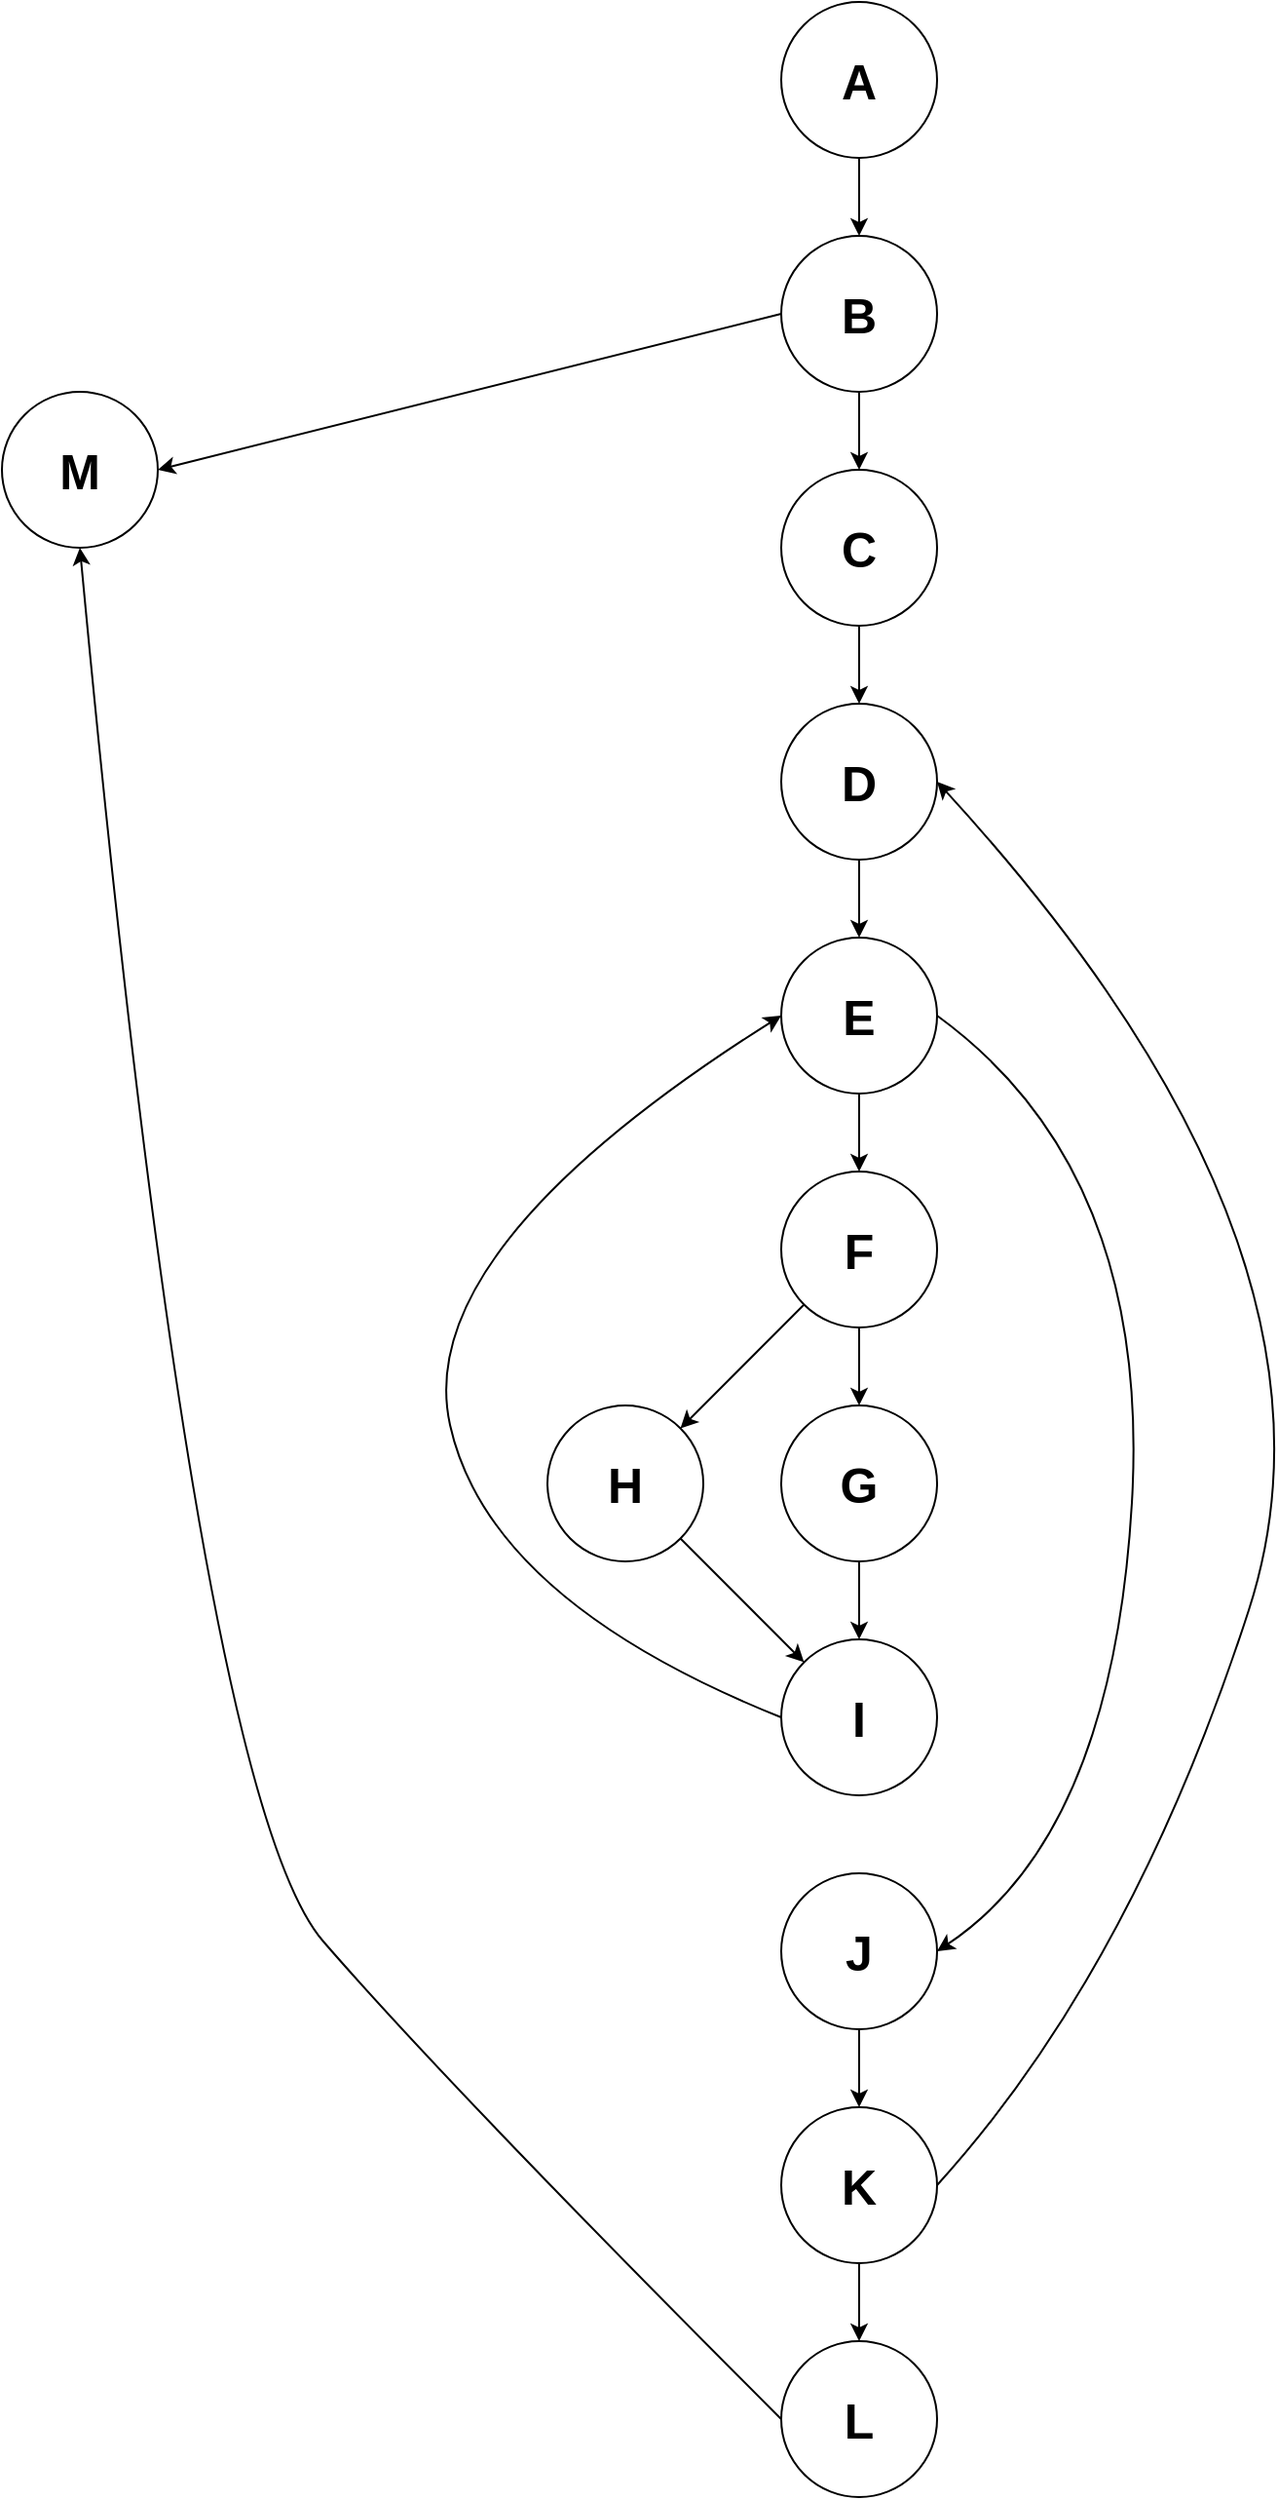 <mxfile version="15.8.3" type="google"><diagram id="E6broIkE6XTW52jTLEe0" name="Page-1"><mxGraphModel dx="1422" dy="737" grid="1" gridSize="10" guides="1" tooltips="1" connect="1" arrows="1" fold="1" page="1" pageScale="1" pageWidth="827" pageHeight="1169" math="0" shadow="0"><root><mxCell id="0"/><mxCell id="1" parent="0"/><mxCell id="zAtK9j4gzouM3rvtviAr-1" value="A" style="ellipse;whiteSpace=wrap;html=1;aspect=fixed;fontSize=25;fontStyle=1" parent="1" vertex="1"><mxGeometry x="440" y="40" width="80" height="80" as="geometry"/></mxCell><mxCell id="zAtK9j4gzouM3rvtviAr-2" value="B" style="ellipse;whiteSpace=wrap;html=1;aspect=fixed;fontSize=25;fontStyle=1" parent="1" vertex="1"><mxGeometry x="440" y="160" width="80" height="80" as="geometry"/></mxCell><mxCell id="zAtK9j4gzouM3rvtviAr-3" value="C" style="ellipse;whiteSpace=wrap;html=1;aspect=fixed;fontSize=25;fontStyle=1" parent="1" vertex="1"><mxGeometry x="440" y="280" width="80" height="80" as="geometry"/></mxCell><mxCell id="zAtK9j4gzouM3rvtviAr-4" value="M" style="ellipse;whiteSpace=wrap;html=1;aspect=fixed;fontSize=25;fontStyle=1" parent="1" vertex="1"><mxGeometry x="40" y="240" width="80" height="80" as="geometry"/></mxCell><mxCell id="zAtK9j4gzouM3rvtviAr-5" value="D" style="ellipse;whiteSpace=wrap;html=1;aspect=fixed;fontSize=25;fontStyle=1" parent="1" vertex="1"><mxGeometry x="440" y="400" width="80" height="80" as="geometry"/></mxCell><mxCell id="zAtK9j4gzouM3rvtviAr-6" value="E" style="ellipse;whiteSpace=wrap;html=1;aspect=fixed;fontSize=25;fontStyle=1" parent="1" vertex="1"><mxGeometry x="440" y="520" width="80" height="80" as="geometry"/></mxCell><mxCell id="zAtK9j4gzouM3rvtviAr-7" value="F" style="ellipse;whiteSpace=wrap;html=1;aspect=fixed;fontSize=25;fontStyle=1" parent="1" vertex="1"><mxGeometry x="440" y="640" width="80" height="80" as="geometry"/></mxCell><mxCell id="zAtK9j4gzouM3rvtviAr-8" value="H" style="ellipse;whiteSpace=wrap;html=1;aspect=fixed;fontSize=25;fontStyle=1" parent="1" vertex="1"><mxGeometry x="320" y="760" width="80" height="80" as="geometry"/></mxCell><mxCell id="zAtK9j4gzouM3rvtviAr-9" value="G" style="ellipse;whiteSpace=wrap;html=1;aspect=fixed;fontSize=25;fontStyle=1" parent="1" vertex="1"><mxGeometry x="440" y="760" width="80" height="80" as="geometry"/></mxCell><mxCell id="zAtK9j4gzouM3rvtviAr-10" value="I" style="ellipse;whiteSpace=wrap;html=1;aspect=fixed;fontSize=25;fontStyle=1" parent="1" vertex="1"><mxGeometry x="440" y="880" width="80" height="80" as="geometry"/></mxCell><mxCell id="zAtK9j4gzouM3rvtviAr-11" value="J" style="ellipse;whiteSpace=wrap;html=1;aspect=fixed;fontSize=25;fontStyle=1" parent="1" vertex="1"><mxGeometry x="440" y="1000" width="80" height="80" as="geometry"/></mxCell><mxCell id="zAtK9j4gzouM3rvtviAr-12" value="K" style="ellipse;whiteSpace=wrap;html=1;aspect=fixed;fontSize=25;fontStyle=1" parent="1" vertex="1"><mxGeometry x="440" y="1120" width="80" height="80" as="geometry"/></mxCell><mxCell id="zAtK9j4gzouM3rvtviAr-13" value="L" style="ellipse;whiteSpace=wrap;html=1;aspect=fixed;fontSize=25;fontStyle=1" parent="1" vertex="1"><mxGeometry x="440" y="1240" width="80" height="80" as="geometry"/></mxCell><mxCell id="zAtK9j4gzouM3rvtviAr-16" value="" style="endArrow=classic;html=1;rounded=0;fontSize=25;entryX=0.5;entryY=0;entryDx=0;entryDy=0;exitX=0.5;exitY=1;exitDx=0;exitDy=0;" parent="1" source="zAtK9j4gzouM3rvtviAr-1" target="zAtK9j4gzouM3rvtviAr-2" edge="1"><mxGeometry width="50" height="50" relative="1" as="geometry"><mxPoint x="450" y="170" as="sourcePoint"/><mxPoint x="500" y="120" as="targetPoint"/></mxGeometry></mxCell><mxCell id="zAtK9j4gzouM3rvtviAr-17" value="" style="endArrow=classic;html=1;rounded=0;fontSize=25;entryX=0.5;entryY=0;entryDx=0;entryDy=0;exitX=0.5;exitY=1;exitDx=0;exitDy=0;" parent="1" source="zAtK9j4gzouM3rvtviAr-2" target="zAtK9j4gzouM3rvtviAr-3" edge="1"><mxGeometry width="50" height="50" relative="1" as="geometry"><mxPoint x="460" y="290" as="sourcePoint"/><mxPoint x="510" y="240" as="targetPoint"/></mxGeometry></mxCell><mxCell id="zAtK9j4gzouM3rvtviAr-18" value="" style="endArrow=classic;html=1;rounded=0;fontSize=25;entryX=0.5;entryY=0;entryDx=0;entryDy=0;exitX=0.5;exitY=1;exitDx=0;exitDy=0;" parent="1" source="zAtK9j4gzouM3rvtviAr-3" target="zAtK9j4gzouM3rvtviAr-5" edge="1"><mxGeometry width="50" height="50" relative="1" as="geometry"><mxPoint x="460" y="410" as="sourcePoint"/><mxPoint x="510" y="360" as="targetPoint"/></mxGeometry></mxCell><mxCell id="zAtK9j4gzouM3rvtviAr-19" value="" style="endArrow=classic;html=1;rounded=0;fontSize=25;entryX=0.5;entryY=0;entryDx=0;entryDy=0;exitX=0.5;exitY=1;exitDx=0;exitDy=0;" parent="1" source="zAtK9j4gzouM3rvtviAr-5" target="zAtK9j4gzouM3rvtviAr-6" edge="1"><mxGeometry width="50" height="50" relative="1" as="geometry"><mxPoint x="460" y="530" as="sourcePoint"/><mxPoint x="510" y="480" as="targetPoint"/></mxGeometry></mxCell><mxCell id="zAtK9j4gzouM3rvtviAr-20" value="" style="endArrow=classic;html=1;rounded=0;fontSize=25;entryX=0.5;entryY=0;entryDx=0;entryDy=0;exitX=0.5;exitY=1;exitDx=0;exitDy=0;" parent="1" source="zAtK9j4gzouM3rvtviAr-6" target="zAtK9j4gzouM3rvtviAr-7" edge="1"><mxGeometry width="50" height="50" relative="1" as="geometry"><mxPoint x="450" y="650" as="sourcePoint"/><mxPoint x="500" y="600" as="targetPoint"/></mxGeometry></mxCell><mxCell id="zAtK9j4gzouM3rvtviAr-21" value="" style="endArrow=classic;html=1;rounded=0;fontSize=25;entryX=0.5;entryY=0;entryDx=0;entryDy=0;exitX=0.5;exitY=1;exitDx=0;exitDy=0;" parent="1" source="zAtK9j4gzouM3rvtviAr-7" target="zAtK9j4gzouM3rvtviAr-9" edge="1"><mxGeometry width="50" height="50" relative="1" as="geometry"><mxPoint x="450" y="770" as="sourcePoint"/><mxPoint x="500" y="720" as="targetPoint"/></mxGeometry></mxCell><mxCell id="zAtK9j4gzouM3rvtviAr-22" value="" style="endArrow=classic;html=1;rounded=0;fontSize=25;entryX=0.5;entryY=0;entryDx=0;entryDy=0;exitX=0.5;exitY=1;exitDx=0;exitDy=0;" parent="1" source="zAtK9j4gzouM3rvtviAr-9" target="zAtK9j4gzouM3rvtviAr-10" edge="1"><mxGeometry width="50" height="50" relative="1" as="geometry"><mxPoint x="450" y="890" as="sourcePoint"/><mxPoint x="500" y="840" as="targetPoint"/></mxGeometry></mxCell><mxCell id="zAtK9j4gzouM3rvtviAr-24" value="" style="endArrow=classic;html=1;rounded=0;fontSize=25;entryX=0.5;entryY=0;entryDx=0;entryDy=0;exitX=0.5;exitY=1;exitDx=0;exitDy=0;" parent="1" source="zAtK9j4gzouM3rvtviAr-11" target="zAtK9j4gzouM3rvtviAr-12" edge="1"><mxGeometry width="50" height="50" relative="1" as="geometry"><mxPoint x="450" y="1130" as="sourcePoint"/><mxPoint x="500" y="1080" as="targetPoint"/></mxGeometry></mxCell><mxCell id="zAtK9j4gzouM3rvtviAr-25" value="" style="endArrow=classic;html=1;rounded=0;fontSize=25;entryX=0.5;entryY=0;entryDx=0;entryDy=0;exitX=0.5;exitY=1;exitDx=0;exitDy=0;" parent="1" source="zAtK9j4gzouM3rvtviAr-12" target="zAtK9j4gzouM3rvtviAr-13" edge="1"><mxGeometry width="50" height="50" relative="1" as="geometry"><mxPoint x="460" y="1250" as="sourcePoint"/><mxPoint x="510" y="1200" as="targetPoint"/></mxGeometry></mxCell><mxCell id="zAtK9j4gzouM3rvtviAr-26" value="" style="endArrow=classic;html=1;rounded=0;fontSize=25;entryX=1;entryY=0;entryDx=0;entryDy=0;exitX=0;exitY=1;exitDx=0;exitDy=0;" parent="1" source="zAtK9j4gzouM3rvtviAr-7" target="zAtK9j4gzouM3rvtviAr-8" edge="1"><mxGeometry width="50" height="50" relative="1" as="geometry"><mxPoint x="360" y="730" as="sourcePoint"/><mxPoint x="410" y="680" as="targetPoint"/></mxGeometry></mxCell><mxCell id="zAtK9j4gzouM3rvtviAr-27" value="" style="endArrow=classic;html=1;rounded=0;fontSize=25;entryX=0;entryY=0;entryDx=0;entryDy=0;exitX=1;exitY=1;exitDx=0;exitDy=0;" parent="1" source="zAtK9j4gzouM3rvtviAr-8" target="zAtK9j4gzouM3rvtviAr-10" edge="1"><mxGeometry width="50" height="50" relative="1" as="geometry"><mxPoint x="390" y="830" as="sourcePoint"/><mxPoint x="440" y="780" as="targetPoint"/></mxGeometry></mxCell><mxCell id="zAtK9j4gzouM3rvtviAr-30" value="" style="curved=1;endArrow=classic;html=1;rounded=0;fontSize=25;exitX=0;exitY=0.5;exitDx=0;exitDy=0;entryX=0;entryY=0.5;entryDx=0;entryDy=0;" parent="1" source="zAtK9j4gzouM3rvtviAr-10" target="zAtK9j4gzouM3rvtviAr-6" edge="1"><mxGeometry width="50" height="50" relative="1" as="geometry"><mxPoint x="240" y="860" as="sourcePoint"/><mxPoint x="290" y="810" as="targetPoint"/><Array as="points"><mxPoint x="290" y="860"/><mxPoint x="250" y="680"/></Array></mxGeometry></mxCell><mxCell id="zAtK9j4gzouM3rvtviAr-31" value="" style="curved=1;endArrow=classic;html=1;rounded=0;fontSize=25;exitX=1;exitY=0.5;exitDx=0;exitDy=0;entryX=1;entryY=0.5;entryDx=0;entryDy=0;" parent="1" source="zAtK9j4gzouM3rvtviAr-6" target="zAtK9j4gzouM3rvtviAr-11" edge="1"><mxGeometry width="50" height="50" relative="1" as="geometry"><mxPoint x="640" y="700" as="sourcePoint"/><mxPoint x="600" y="940" as="targetPoint"/><Array as="points"><mxPoint x="630" y="640"/><mxPoint x="610" y="980"/></Array></mxGeometry></mxCell><mxCell id="zAtK9j4gzouM3rvtviAr-32" value="" style="curved=1;endArrow=classic;html=1;rounded=0;fontSize=25;exitX=1;exitY=0.5;exitDx=0;exitDy=0;entryX=1;entryY=0.5;entryDx=0;entryDy=0;" parent="1" source="zAtK9j4gzouM3rvtviAr-12" target="zAtK9j4gzouM3rvtviAr-5" edge="1"><mxGeometry width="50" height="50" relative="1" as="geometry"><mxPoint x="570" y="1180" as="sourcePoint"/><mxPoint x="750" y="520" as="targetPoint"/><Array as="points"><mxPoint x="620" y="1050"/><mxPoint x="740" y="680"/></Array></mxGeometry></mxCell><mxCell id="zAtK9j4gzouM3rvtviAr-33" value="" style="curved=1;endArrow=classic;html=1;rounded=0;fontSize=25;exitX=0;exitY=0.5;exitDx=0;exitDy=0;entryX=0.5;entryY=1;entryDx=0;entryDy=0;" parent="1" source="zAtK9j4gzouM3rvtviAr-13" target="zAtK9j4gzouM3rvtviAr-4" edge="1"><mxGeometry width="50" height="50" relative="1" as="geometry"><mxPoint x="190" y="1130" as="sourcePoint"/><mxPoint x="240" y="1080" as="targetPoint"/><Array as="points"><mxPoint x="270" y="1110"/><mxPoint x="140" y="960"/></Array></mxGeometry></mxCell><mxCell id="zAtK9j4gzouM3rvtviAr-34" value="" style="endArrow=classic;html=1;rounded=0;fontSize=25;exitX=0;exitY=0.5;exitDx=0;exitDy=0;entryX=1;entryY=0.5;entryDx=0;entryDy=0;" parent="1" source="zAtK9j4gzouM3rvtviAr-2" target="zAtK9j4gzouM3rvtviAr-4" edge="1"><mxGeometry width="50" height="50" relative="1" as="geometry"><mxPoint x="100" y="530" as="sourcePoint"/><mxPoint x="150" y="480" as="targetPoint"/></mxGeometry></mxCell></root></mxGraphModel></diagram></mxfile>